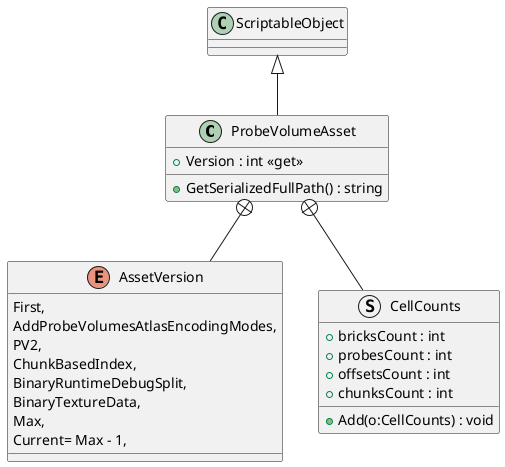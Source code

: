 @startuml
class ProbeVolumeAsset {
    + Version : int <<get>>
    + GetSerializedFullPath() : string
}
enum AssetVersion {
    First,
    AddProbeVolumesAtlasEncodingModes,
    PV2,
    ChunkBasedIndex,
    BinaryRuntimeDebugSplit,
    BinaryTextureData,
    Max,
    Current= Max - 1,
}
struct CellCounts {
    + bricksCount : int
    + probesCount : int
    + offsetsCount : int
    + chunksCount : int
    + Add(o:CellCounts) : void
}
ScriptableObject <|-- ProbeVolumeAsset
ProbeVolumeAsset +-- AssetVersion
ProbeVolumeAsset +-- CellCounts
@enduml
